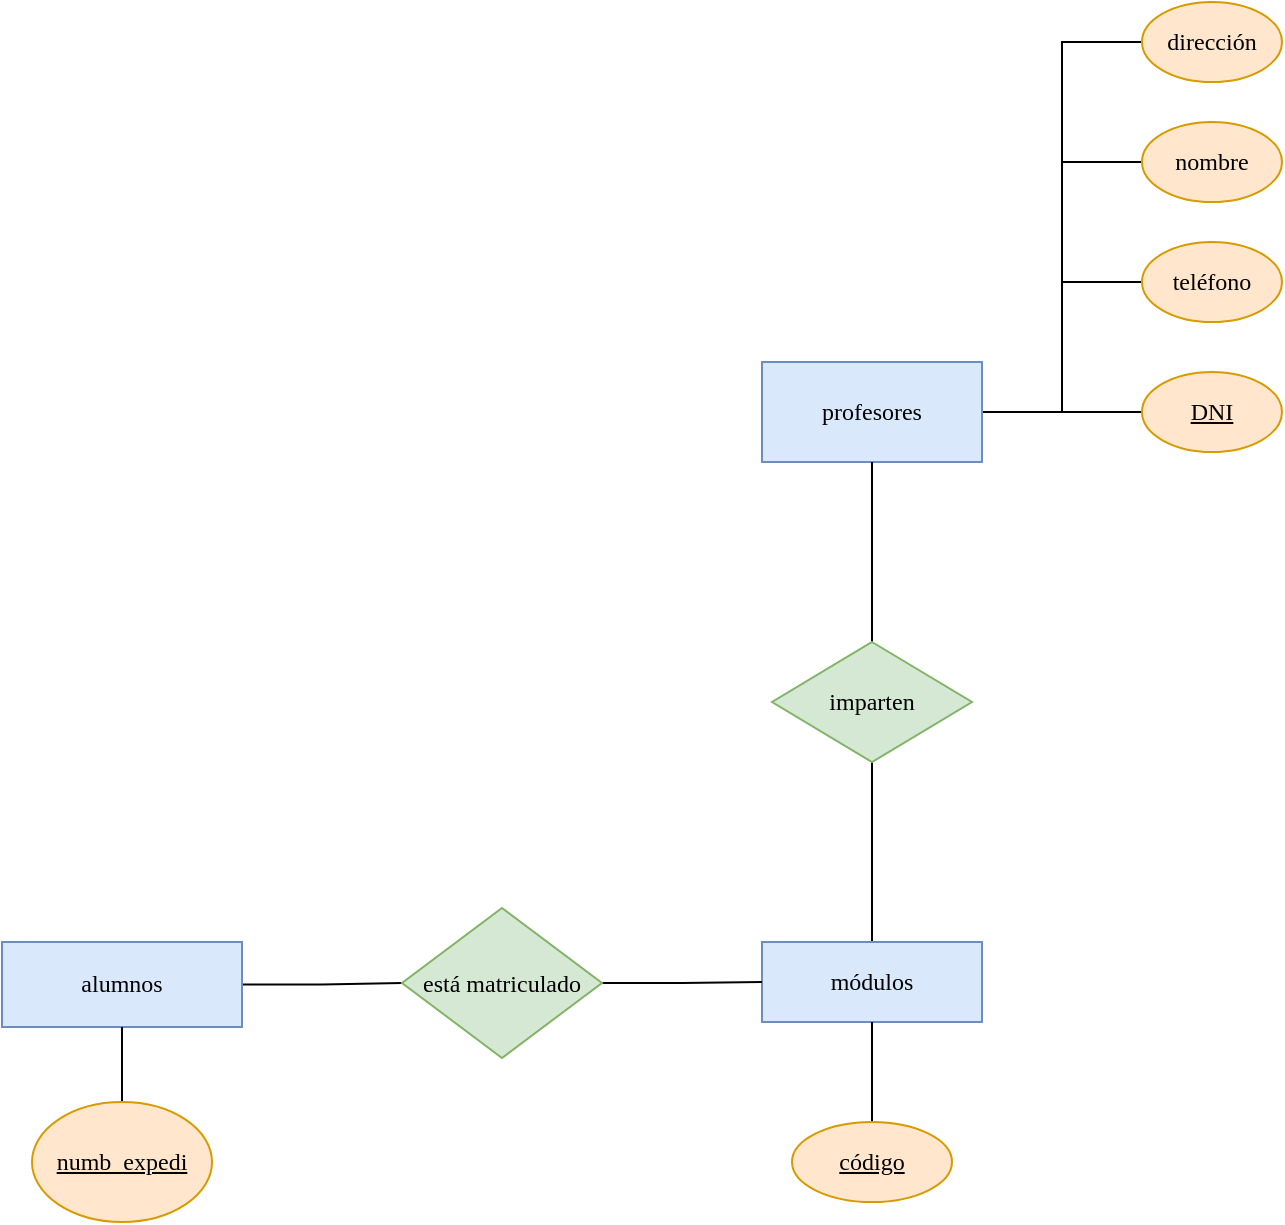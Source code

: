 <mxfile version="22.0.0" type="github">
  <diagram name="Página-1" id="R5xmDsAfgvZSLRRCd5Ih">
    <mxGraphModel dx="1434" dy="1964" grid="1" gridSize="10" guides="1" tooltips="1" connect="1" arrows="1" fold="1" page="1" pageScale="1" pageWidth="827" pageHeight="1169" math="0" shadow="0">
      <root>
        <mxCell id="0" />
        <mxCell id="1" parent="0" />
        <mxCell id="0_cqmwqC49cyIM8bCKRw-16" style="edgeStyle=orthogonalEdgeStyle;rounded=0;orthogonalLoop=1;jettySize=auto;html=1;exitX=1;exitY=0.5;exitDx=0;exitDy=0;endArrow=none;endFill=0;" edge="1" parent="1" source="0_cqmwqC49cyIM8bCKRw-1" target="0_cqmwqC49cyIM8bCKRw-7">
          <mxGeometry relative="1" as="geometry" />
        </mxCell>
        <mxCell id="0_cqmwqC49cyIM8bCKRw-20" style="edgeStyle=orthogonalEdgeStyle;rounded=0;orthogonalLoop=1;jettySize=auto;html=1;exitX=1;exitY=0.5;exitDx=0;exitDy=0;entryX=0;entryY=0.5;entryDx=0;entryDy=0;endArrow=none;endFill=0;" edge="1" parent="1" source="0_cqmwqC49cyIM8bCKRw-1" target="0_cqmwqC49cyIM8bCKRw-17">
          <mxGeometry relative="1" as="geometry">
            <mxPoint x="610" y="40" as="targetPoint" />
          </mxGeometry>
        </mxCell>
        <mxCell id="0_cqmwqC49cyIM8bCKRw-21" style="edgeStyle=orthogonalEdgeStyle;rounded=0;orthogonalLoop=1;jettySize=auto;html=1;entryX=0;entryY=0.5;entryDx=0;entryDy=0;endArrow=none;endFill=0;" edge="1" parent="1" source="0_cqmwqC49cyIM8bCKRw-1" target="0_cqmwqC49cyIM8bCKRw-19">
          <mxGeometry relative="1" as="geometry" />
        </mxCell>
        <mxCell id="0_cqmwqC49cyIM8bCKRw-23" style="edgeStyle=orthogonalEdgeStyle;rounded=0;orthogonalLoop=1;jettySize=auto;html=1;entryX=0;entryY=0.5;entryDx=0;entryDy=0;endArrow=none;endFill=0;" edge="1" parent="1" source="0_cqmwqC49cyIM8bCKRw-1" target="0_cqmwqC49cyIM8bCKRw-18">
          <mxGeometry relative="1" as="geometry" />
        </mxCell>
        <mxCell id="0_cqmwqC49cyIM8bCKRw-1" value="&lt;font face=&quot;Times New Roman&quot;&gt;profesores&lt;/font&gt;" style="whiteSpace=wrap;html=1;align=center;fillColor=#dae8fc;strokeColor=#6c8ebf;" vertex="1" parent="1">
          <mxGeometry x="430" y="130" width="110" height="50" as="geometry" />
        </mxCell>
        <mxCell id="0_cqmwqC49cyIM8bCKRw-11" style="edgeStyle=orthogonalEdgeStyle;rounded=0;orthogonalLoop=1;jettySize=auto;html=1;endArrow=none;endFill=0;" edge="1" parent="1" source="0_cqmwqC49cyIM8bCKRw-2" target="0_cqmwqC49cyIM8bCKRw-6">
          <mxGeometry relative="1" as="geometry" />
        </mxCell>
        <mxCell id="0_cqmwqC49cyIM8bCKRw-2" value="&lt;font face=&quot;Times New Roman&quot;&gt;alumnos&lt;/font&gt;" style="whiteSpace=wrap;html=1;align=center;fillColor=#dae8fc;strokeColor=#6c8ebf;" vertex="1" parent="1">
          <mxGeometry x="50" y="420" width="120" height="42.5" as="geometry" />
        </mxCell>
        <mxCell id="0_cqmwqC49cyIM8bCKRw-14" style="edgeStyle=orthogonalEdgeStyle;rounded=0;orthogonalLoop=1;jettySize=auto;html=1;exitX=0.5;exitY=0;exitDx=0;exitDy=0;endArrow=none;endFill=0;" edge="1" parent="1" source="0_cqmwqC49cyIM8bCKRw-3" target="0_cqmwqC49cyIM8bCKRw-4">
          <mxGeometry relative="1" as="geometry" />
        </mxCell>
        <mxCell id="0_cqmwqC49cyIM8bCKRw-3" value="&lt;font face=&quot;Times New Roman&quot;&gt;módulos&lt;/font&gt;" style="whiteSpace=wrap;html=1;align=center;fillColor=#dae8fc;strokeColor=#6c8ebf;" vertex="1" parent="1">
          <mxGeometry x="430" y="420" width="110" height="40" as="geometry" />
        </mxCell>
        <mxCell id="0_cqmwqC49cyIM8bCKRw-15" style="edgeStyle=orthogonalEdgeStyle;rounded=0;orthogonalLoop=1;jettySize=auto;html=1;exitX=0.5;exitY=0;exitDx=0;exitDy=0;endArrow=none;endFill=0;" edge="1" parent="1" source="0_cqmwqC49cyIM8bCKRw-4" target="0_cqmwqC49cyIM8bCKRw-1">
          <mxGeometry relative="1" as="geometry" />
        </mxCell>
        <mxCell id="0_cqmwqC49cyIM8bCKRw-4" value="&lt;font face=&quot;Times New Roman&quot;&gt;imparten&lt;/font&gt;" style="shape=rhombus;perimeter=rhombusPerimeter;whiteSpace=wrap;html=1;align=center;fillColor=#d5e8d4;strokeColor=#82b366;" vertex="1" parent="1">
          <mxGeometry x="435" y="270" width="100" height="60" as="geometry" />
        </mxCell>
        <mxCell id="0_cqmwqC49cyIM8bCKRw-12" style="edgeStyle=orthogonalEdgeStyle;rounded=0;orthogonalLoop=1;jettySize=auto;html=1;exitX=1;exitY=0.5;exitDx=0;exitDy=0;endArrow=none;endFill=0;" edge="1" parent="1" source="0_cqmwqC49cyIM8bCKRw-6" target="0_cqmwqC49cyIM8bCKRw-3">
          <mxGeometry relative="1" as="geometry" />
        </mxCell>
        <mxCell id="0_cqmwqC49cyIM8bCKRw-6" value="&lt;font face=&quot;Times New Roman&quot;&gt;está matriculado&lt;/font&gt;" style="shape=rhombus;perimeter=rhombusPerimeter;whiteSpace=wrap;html=1;align=center;fillColor=#d5e8d4;strokeColor=#82b366;" vertex="1" parent="1">
          <mxGeometry x="250" y="403" width="100" height="75" as="geometry" />
        </mxCell>
        <mxCell id="0_cqmwqC49cyIM8bCKRw-7" value="&lt;font face=&quot;Times New Roman&quot;&gt;DNI&lt;/font&gt;" style="ellipse;whiteSpace=wrap;html=1;align=center;fontStyle=4;fillColor=#ffe6cc;strokeColor=#d79b00;" vertex="1" parent="1">
          <mxGeometry x="620" y="135" width="70" height="40" as="geometry" />
        </mxCell>
        <mxCell id="0_cqmwqC49cyIM8bCKRw-10" style="edgeStyle=orthogonalEdgeStyle;rounded=0;orthogonalLoop=1;jettySize=auto;html=1;exitX=0.5;exitY=0;exitDx=0;exitDy=0;entryX=0.5;entryY=1;entryDx=0;entryDy=0;endArrow=none;endFill=0;" edge="1" parent="1" source="0_cqmwqC49cyIM8bCKRw-8" target="0_cqmwqC49cyIM8bCKRw-2">
          <mxGeometry relative="1" as="geometry" />
        </mxCell>
        <mxCell id="0_cqmwqC49cyIM8bCKRw-8" value="&lt;font face=&quot;Times New Roman&quot;&gt;numb_expedi&lt;/font&gt;" style="ellipse;whiteSpace=wrap;html=1;align=center;fontStyle=4;fillColor=#ffe6cc;strokeColor=#d79b00;" vertex="1" parent="1">
          <mxGeometry x="65" y="500" width="90" height="60" as="geometry" />
        </mxCell>
        <mxCell id="0_cqmwqC49cyIM8bCKRw-13" style="edgeStyle=orthogonalEdgeStyle;rounded=0;orthogonalLoop=1;jettySize=auto;html=1;endArrow=none;endFill=0;" edge="1" parent="1" source="0_cqmwqC49cyIM8bCKRw-9" target="0_cqmwqC49cyIM8bCKRw-3">
          <mxGeometry relative="1" as="geometry" />
        </mxCell>
        <mxCell id="0_cqmwqC49cyIM8bCKRw-9" value="&lt;font face=&quot;Times New Roman&quot;&gt;código&lt;/font&gt;" style="ellipse;whiteSpace=wrap;html=1;align=center;fontStyle=4;fillColor=#ffe6cc;strokeColor=#d79b00;" vertex="1" parent="1">
          <mxGeometry x="445" y="510" width="80" height="40" as="geometry" />
        </mxCell>
        <mxCell id="0_cqmwqC49cyIM8bCKRw-17" value="&lt;font face=&quot;Times New Roman&quot;&gt;nombre&lt;/font&gt;" style="ellipse;whiteSpace=wrap;html=1;align=center;fillColor=#ffe6cc;strokeColor=#d79b00;" vertex="1" parent="1">
          <mxGeometry x="620" y="10" width="70" height="40" as="geometry" />
        </mxCell>
        <mxCell id="0_cqmwqC49cyIM8bCKRw-18" value="&lt;font face=&quot;Times New Roman&quot;&gt;dirección&lt;/font&gt;" style="ellipse;whiteSpace=wrap;html=1;align=center;fillColor=#ffe6cc;strokeColor=#d79b00;" vertex="1" parent="1">
          <mxGeometry x="620" y="-50" width="70" height="40" as="geometry" />
        </mxCell>
        <mxCell id="0_cqmwqC49cyIM8bCKRw-19" value="&lt;font face=&quot;Times New Roman&quot;&gt;teléfono&lt;/font&gt;" style="ellipse;whiteSpace=wrap;html=1;align=center;fillColor=#ffe6cc;strokeColor=#d79b00;" vertex="1" parent="1">
          <mxGeometry x="620" y="70" width="70" height="40" as="geometry" />
        </mxCell>
      </root>
    </mxGraphModel>
  </diagram>
</mxfile>
